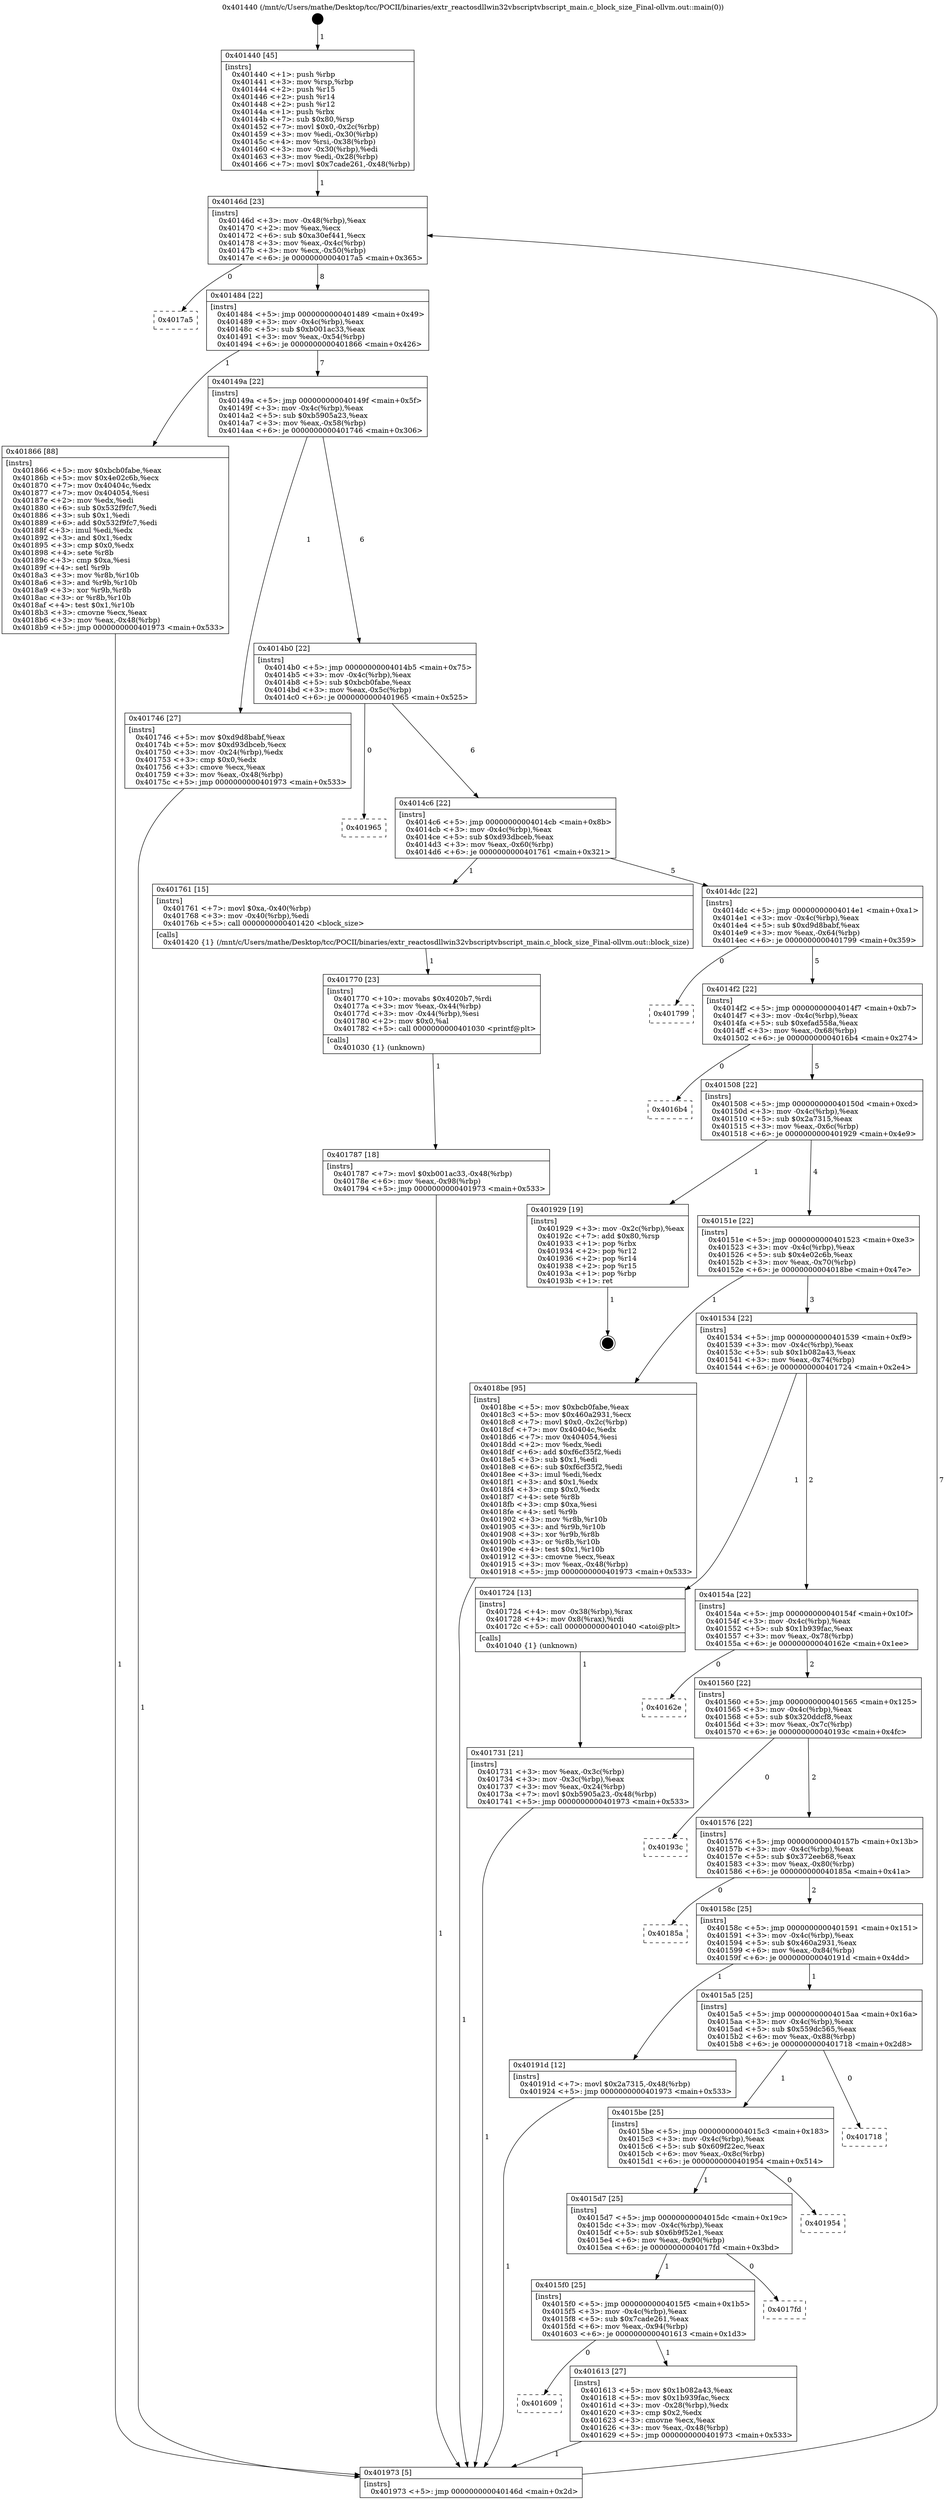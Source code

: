digraph "0x401440" {
  label = "0x401440 (/mnt/c/Users/mathe/Desktop/tcc/POCII/binaries/extr_reactosdllwin32vbscriptvbscript_main.c_block_size_Final-ollvm.out::main(0))"
  labelloc = "t"
  node[shape=record]

  Entry [label="",width=0.3,height=0.3,shape=circle,fillcolor=black,style=filled]
  "0x40146d" [label="{
     0x40146d [23]\l
     | [instrs]\l
     &nbsp;&nbsp;0x40146d \<+3\>: mov -0x48(%rbp),%eax\l
     &nbsp;&nbsp;0x401470 \<+2\>: mov %eax,%ecx\l
     &nbsp;&nbsp;0x401472 \<+6\>: sub $0xa30ef441,%ecx\l
     &nbsp;&nbsp;0x401478 \<+3\>: mov %eax,-0x4c(%rbp)\l
     &nbsp;&nbsp;0x40147b \<+3\>: mov %ecx,-0x50(%rbp)\l
     &nbsp;&nbsp;0x40147e \<+6\>: je 00000000004017a5 \<main+0x365\>\l
  }"]
  "0x4017a5" [label="{
     0x4017a5\l
  }", style=dashed]
  "0x401484" [label="{
     0x401484 [22]\l
     | [instrs]\l
     &nbsp;&nbsp;0x401484 \<+5\>: jmp 0000000000401489 \<main+0x49\>\l
     &nbsp;&nbsp;0x401489 \<+3\>: mov -0x4c(%rbp),%eax\l
     &nbsp;&nbsp;0x40148c \<+5\>: sub $0xb001ac33,%eax\l
     &nbsp;&nbsp;0x401491 \<+3\>: mov %eax,-0x54(%rbp)\l
     &nbsp;&nbsp;0x401494 \<+6\>: je 0000000000401866 \<main+0x426\>\l
  }"]
  Exit [label="",width=0.3,height=0.3,shape=circle,fillcolor=black,style=filled,peripheries=2]
  "0x401866" [label="{
     0x401866 [88]\l
     | [instrs]\l
     &nbsp;&nbsp;0x401866 \<+5\>: mov $0xbcb0fabe,%eax\l
     &nbsp;&nbsp;0x40186b \<+5\>: mov $0x4e02c6b,%ecx\l
     &nbsp;&nbsp;0x401870 \<+7\>: mov 0x40404c,%edx\l
     &nbsp;&nbsp;0x401877 \<+7\>: mov 0x404054,%esi\l
     &nbsp;&nbsp;0x40187e \<+2\>: mov %edx,%edi\l
     &nbsp;&nbsp;0x401880 \<+6\>: sub $0x532f9fc7,%edi\l
     &nbsp;&nbsp;0x401886 \<+3\>: sub $0x1,%edi\l
     &nbsp;&nbsp;0x401889 \<+6\>: add $0x532f9fc7,%edi\l
     &nbsp;&nbsp;0x40188f \<+3\>: imul %edi,%edx\l
     &nbsp;&nbsp;0x401892 \<+3\>: and $0x1,%edx\l
     &nbsp;&nbsp;0x401895 \<+3\>: cmp $0x0,%edx\l
     &nbsp;&nbsp;0x401898 \<+4\>: sete %r8b\l
     &nbsp;&nbsp;0x40189c \<+3\>: cmp $0xa,%esi\l
     &nbsp;&nbsp;0x40189f \<+4\>: setl %r9b\l
     &nbsp;&nbsp;0x4018a3 \<+3\>: mov %r8b,%r10b\l
     &nbsp;&nbsp;0x4018a6 \<+3\>: and %r9b,%r10b\l
     &nbsp;&nbsp;0x4018a9 \<+3\>: xor %r9b,%r8b\l
     &nbsp;&nbsp;0x4018ac \<+3\>: or %r8b,%r10b\l
     &nbsp;&nbsp;0x4018af \<+4\>: test $0x1,%r10b\l
     &nbsp;&nbsp;0x4018b3 \<+3\>: cmovne %ecx,%eax\l
     &nbsp;&nbsp;0x4018b6 \<+3\>: mov %eax,-0x48(%rbp)\l
     &nbsp;&nbsp;0x4018b9 \<+5\>: jmp 0000000000401973 \<main+0x533\>\l
  }"]
  "0x40149a" [label="{
     0x40149a [22]\l
     | [instrs]\l
     &nbsp;&nbsp;0x40149a \<+5\>: jmp 000000000040149f \<main+0x5f\>\l
     &nbsp;&nbsp;0x40149f \<+3\>: mov -0x4c(%rbp),%eax\l
     &nbsp;&nbsp;0x4014a2 \<+5\>: sub $0xb5905a23,%eax\l
     &nbsp;&nbsp;0x4014a7 \<+3\>: mov %eax,-0x58(%rbp)\l
     &nbsp;&nbsp;0x4014aa \<+6\>: je 0000000000401746 \<main+0x306\>\l
  }"]
  "0x401787" [label="{
     0x401787 [18]\l
     | [instrs]\l
     &nbsp;&nbsp;0x401787 \<+7\>: movl $0xb001ac33,-0x48(%rbp)\l
     &nbsp;&nbsp;0x40178e \<+6\>: mov %eax,-0x98(%rbp)\l
     &nbsp;&nbsp;0x401794 \<+5\>: jmp 0000000000401973 \<main+0x533\>\l
  }"]
  "0x401746" [label="{
     0x401746 [27]\l
     | [instrs]\l
     &nbsp;&nbsp;0x401746 \<+5\>: mov $0xd9d8babf,%eax\l
     &nbsp;&nbsp;0x40174b \<+5\>: mov $0xd93dbceb,%ecx\l
     &nbsp;&nbsp;0x401750 \<+3\>: mov -0x24(%rbp),%edx\l
     &nbsp;&nbsp;0x401753 \<+3\>: cmp $0x0,%edx\l
     &nbsp;&nbsp;0x401756 \<+3\>: cmove %ecx,%eax\l
     &nbsp;&nbsp;0x401759 \<+3\>: mov %eax,-0x48(%rbp)\l
     &nbsp;&nbsp;0x40175c \<+5\>: jmp 0000000000401973 \<main+0x533\>\l
  }"]
  "0x4014b0" [label="{
     0x4014b0 [22]\l
     | [instrs]\l
     &nbsp;&nbsp;0x4014b0 \<+5\>: jmp 00000000004014b5 \<main+0x75\>\l
     &nbsp;&nbsp;0x4014b5 \<+3\>: mov -0x4c(%rbp),%eax\l
     &nbsp;&nbsp;0x4014b8 \<+5\>: sub $0xbcb0fabe,%eax\l
     &nbsp;&nbsp;0x4014bd \<+3\>: mov %eax,-0x5c(%rbp)\l
     &nbsp;&nbsp;0x4014c0 \<+6\>: je 0000000000401965 \<main+0x525\>\l
  }"]
  "0x401770" [label="{
     0x401770 [23]\l
     | [instrs]\l
     &nbsp;&nbsp;0x401770 \<+10\>: movabs $0x4020b7,%rdi\l
     &nbsp;&nbsp;0x40177a \<+3\>: mov %eax,-0x44(%rbp)\l
     &nbsp;&nbsp;0x40177d \<+3\>: mov -0x44(%rbp),%esi\l
     &nbsp;&nbsp;0x401780 \<+2\>: mov $0x0,%al\l
     &nbsp;&nbsp;0x401782 \<+5\>: call 0000000000401030 \<printf@plt\>\l
     | [calls]\l
     &nbsp;&nbsp;0x401030 \{1\} (unknown)\l
  }"]
  "0x401965" [label="{
     0x401965\l
  }", style=dashed]
  "0x4014c6" [label="{
     0x4014c6 [22]\l
     | [instrs]\l
     &nbsp;&nbsp;0x4014c6 \<+5\>: jmp 00000000004014cb \<main+0x8b\>\l
     &nbsp;&nbsp;0x4014cb \<+3\>: mov -0x4c(%rbp),%eax\l
     &nbsp;&nbsp;0x4014ce \<+5\>: sub $0xd93dbceb,%eax\l
     &nbsp;&nbsp;0x4014d3 \<+3\>: mov %eax,-0x60(%rbp)\l
     &nbsp;&nbsp;0x4014d6 \<+6\>: je 0000000000401761 \<main+0x321\>\l
  }"]
  "0x401731" [label="{
     0x401731 [21]\l
     | [instrs]\l
     &nbsp;&nbsp;0x401731 \<+3\>: mov %eax,-0x3c(%rbp)\l
     &nbsp;&nbsp;0x401734 \<+3\>: mov -0x3c(%rbp),%eax\l
     &nbsp;&nbsp;0x401737 \<+3\>: mov %eax,-0x24(%rbp)\l
     &nbsp;&nbsp;0x40173a \<+7\>: movl $0xb5905a23,-0x48(%rbp)\l
     &nbsp;&nbsp;0x401741 \<+5\>: jmp 0000000000401973 \<main+0x533\>\l
  }"]
  "0x401761" [label="{
     0x401761 [15]\l
     | [instrs]\l
     &nbsp;&nbsp;0x401761 \<+7\>: movl $0xa,-0x40(%rbp)\l
     &nbsp;&nbsp;0x401768 \<+3\>: mov -0x40(%rbp),%edi\l
     &nbsp;&nbsp;0x40176b \<+5\>: call 0000000000401420 \<block_size\>\l
     | [calls]\l
     &nbsp;&nbsp;0x401420 \{1\} (/mnt/c/Users/mathe/Desktop/tcc/POCII/binaries/extr_reactosdllwin32vbscriptvbscript_main.c_block_size_Final-ollvm.out::block_size)\l
  }"]
  "0x4014dc" [label="{
     0x4014dc [22]\l
     | [instrs]\l
     &nbsp;&nbsp;0x4014dc \<+5\>: jmp 00000000004014e1 \<main+0xa1\>\l
     &nbsp;&nbsp;0x4014e1 \<+3\>: mov -0x4c(%rbp),%eax\l
     &nbsp;&nbsp;0x4014e4 \<+5\>: sub $0xd9d8babf,%eax\l
     &nbsp;&nbsp;0x4014e9 \<+3\>: mov %eax,-0x64(%rbp)\l
     &nbsp;&nbsp;0x4014ec \<+6\>: je 0000000000401799 \<main+0x359\>\l
  }"]
  "0x401440" [label="{
     0x401440 [45]\l
     | [instrs]\l
     &nbsp;&nbsp;0x401440 \<+1\>: push %rbp\l
     &nbsp;&nbsp;0x401441 \<+3\>: mov %rsp,%rbp\l
     &nbsp;&nbsp;0x401444 \<+2\>: push %r15\l
     &nbsp;&nbsp;0x401446 \<+2\>: push %r14\l
     &nbsp;&nbsp;0x401448 \<+2\>: push %r12\l
     &nbsp;&nbsp;0x40144a \<+1\>: push %rbx\l
     &nbsp;&nbsp;0x40144b \<+7\>: sub $0x80,%rsp\l
     &nbsp;&nbsp;0x401452 \<+7\>: movl $0x0,-0x2c(%rbp)\l
     &nbsp;&nbsp;0x401459 \<+3\>: mov %edi,-0x30(%rbp)\l
     &nbsp;&nbsp;0x40145c \<+4\>: mov %rsi,-0x38(%rbp)\l
     &nbsp;&nbsp;0x401460 \<+3\>: mov -0x30(%rbp),%edi\l
     &nbsp;&nbsp;0x401463 \<+3\>: mov %edi,-0x28(%rbp)\l
     &nbsp;&nbsp;0x401466 \<+7\>: movl $0x7cade261,-0x48(%rbp)\l
  }"]
  "0x401799" [label="{
     0x401799\l
  }", style=dashed]
  "0x4014f2" [label="{
     0x4014f2 [22]\l
     | [instrs]\l
     &nbsp;&nbsp;0x4014f2 \<+5\>: jmp 00000000004014f7 \<main+0xb7\>\l
     &nbsp;&nbsp;0x4014f7 \<+3\>: mov -0x4c(%rbp),%eax\l
     &nbsp;&nbsp;0x4014fa \<+5\>: sub $0xefad558a,%eax\l
     &nbsp;&nbsp;0x4014ff \<+3\>: mov %eax,-0x68(%rbp)\l
     &nbsp;&nbsp;0x401502 \<+6\>: je 00000000004016b4 \<main+0x274\>\l
  }"]
  "0x401973" [label="{
     0x401973 [5]\l
     | [instrs]\l
     &nbsp;&nbsp;0x401973 \<+5\>: jmp 000000000040146d \<main+0x2d\>\l
  }"]
  "0x4016b4" [label="{
     0x4016b4\l
  }", style=dashed]
  "0x401508" [label="{
     0x401508 [22]\l
     | [instrs]\l
     &nbsp;&nbsp;0x401508 \<+5\>: jmp 000000000040150d \<main+0xcd\>\l
     &nbsp;&nbsp;0x40150d \<+3\>: mov -0x4c(%rbp),%eax\l
     &nbsp;&nbsp;0x401510 \<+5\>: sub $0x2a7315,%eax\l
     &nbsp;&nbsp;0x401515 \<+3\>: mov %eax,-0x6c(%rbp)\l
     &nbsp;&nbsp;0x401518 \<+6\>: je 0000000000401929 \<main+0x4e9\>\l
  }"]
  "0x401609" [label="{
     0x401609\l
  }", style=dashed]
  "0x401929" [label="{
     0x401929 [19]\l
     | [instrs]\l
     &nbsp;&nbsp;0x401929 \<+3\>: mov -0x2c(%rbp),%eax\l
     &nbsp;&nbsp;0x40192c \<+7\>: add $0x80,%rsp\l
     &nbsp;&nbsp;0x401933 \<+1\>: pop %rbx\l
     &nbsp;&nbsp;0x401934 \<+2\>: pop %r12\l
     &nbsp;&nbsp;0x401936 \<+2\>: pop %r14\l
     &nbsp;&nbsp;0x401938 \<+2\>: pop %r15\l
     &nbsp;&nbsp;0x40193a \<+1\>: pop %rbp\l
     &nbsp;&nbsp;0x40193b \<+1\>: ret\l
  }"]
  "0x40151e" [label="{
     0x40151e [22]\l
     | [instrs]\l
     &nbsp;&nbsp;0x40151e \<+5\>: jmp 0000000000401523 \<main+0xe3\>\l
     &nbsp;&nbsp;0x401523 \<+3\>: mov -0x4c(%rbp),%eax\l
     &nbsp;&nbsp;0x401526 \<+5\>: sub $0x4e02c6b,%eax\l
     &nbsp;&nbsp;0x40152b \<+3\>: mov %eax,-0x70(%rbp)\l
     &nbsp;&nbsp;0x40152e \<+6\>: je 00000000004018be \<main+0x47e\>\l
  }"]
  "0x401613" [label="{
     0x401613 [27]\l
     | [instrs]\l
     &nbsp;&nbsp;0x401613 \<+5\>: mov $0x1b082a43,%eax\l
     &nbsp;&nbsp;0x401618 \<+5\>: mov $0x1b939fac,%ecx\l
     &nbsp;&nbsp;0x40161d \<+3\>: mov -0x28(%rbp),%edx\l
     &nbsp;&nbsp;0x401620 \<+3\>: cmp $0x2,%edx\l
     &nbsp;&nbsp;0x401623 \<+3\>: cmovne %ecx,%eax\l
     &nbsp;&nbsp;0x401626 \<+3\>: mov %eax,-0x48(%rbp)\l
     &nbsp;&nbsp;0x401629 \<+5\>: jmp 0000000000401973 \<main+0x533\>\l
  }"]
  "0x4018be" [label="{
     0x4018be [95]\l
     | [instrs]\l
     &nbsp;&nbsp;0x4018be \<+5\>: mov $0xbcb0fabe,%eax\l
     &nbsp;&nbsp;0x4018c3 \<+5\>: mov $0x460a2931,%ecx\l
     &nbsp;&nbsp;0x4018c8 \<+7\>: movl $0x0,-0x2c(%rbp)\l
     &nbsp;&nbsp;0x4018cf \<+7\>: mov 0x40404c,%edx\l
     &nbsp;&nbsp;0x4018d6 \<+7\>: mov 0x404054,%esi\l
     &nbsp;&nbsp;0x4018dd \<+2\>: mov %edx,%edi\l
     &nbsp;&nbsp;0x4018df \<+6\>: add $0xf6cf35f2,%edi\l
     &nbsp;&nbsp;0x4018e5 \<+3\>: sub $0x1,%edi\l
     &nbsp;&nbsp;0x4018e8 \<+6\>: sub $0xf6cf35f2,%edi\l
     &nbsp;&nbsp;0x4018ee \<+3\>: imul %edi,%edx\l
     &nbsp;&nbsp;0x4018f1 \<+3\>: and $0x1,%edx\l
     &nbsp;&nbsp;0x4018f4 \<+3\>: cmp $0x0,%edx\l
     &nbsp;&nbsp;0x4018f7 \<+4\>: sete %r8b\l
     &nbsp;&nbsp;0x4018fb \<+3\>: cmp $0xa,%esi\l
     &nbsp;&nbsp;0x4018fe \<+4\>: setl %r9b\l
     &nbsp;&nbsp;0x401902 \<+3\>: mov %r8b,%r10b\l
     &nbsp;&nbsp;0x401905 \<+3\>: and %r9b,%r10b\l
     &nbsp;&nbsp;0x401908 \<+3\>: xor %r9b,%r8b\l
     &nbsp;&nbsp;0x40190b \<+3\>: or %r8b,%r10b\l
     &nbsp;&nbsp;0x40190e \<+4\>: test $0x1,%r10b\l
     &nbsp;&nbsp;0x401912 \<+3\>: cmovne %ecx,%eax\l
     &nbsp;&nbsp;0x401915 \<+3\>: mov %eax,-0x48(%rbp)\l
     &nbsp;&nbsp;0x401918 \<+5\>: jmp 0000000000401973 \<main+0x533\>\l
  }"]
  "0x401534" [label="{
     0x401534 [22]\l
     | [instrs]\l
     &nbsp;&nbsp;0x401534 \<+5\>: jmp 0000000000401539 \<main+0xf9\>\l
     &nbsp;&nbsp;0x401539 \<+3\>: mov -0x4c(%rbp),%eax\l
     &nbsp;&nbsp;0x40153c \<+5\>: sub $0x1b082a43,%eax\l
     &nbsp;&nbsp;0x401541 \<+3\>: mov %eax,-0x74(%rbp)\l
     &nbsp;&nbsp;0x401544 \<+6\>: je 0000000000401724 \<main+0x2e4\>\l
  }"]
  "0x4015f0" [label="{
     0x4015f0 [25]\l
     | [instrs]\l
     &nbsp;&nbsp;0x4015f0 \<+5\>: jmp 00000000004015f5 \<main+0x1b5\>\l
     &nbsp;&nbsp;0x4015f5 \<+3\>: mov -0x4c(%rbp),%eax\l
     &nbsp;&nbsp;0x4015f8 \<+5\>: sub $0x7cade261,%eax\l
     &nbsp;&nbsp;0x4015fd \<+6\>: mov %eax,-0x94(%rbp)\l
     &nbsp;&nbsp;0x401603 \<+6\>: je 0000000000401613 \<main+0x1d3\>\l
  }"]
  "0x401724" [label="{
     0x401724 [13]\l
     | [instrs]\l
     &nbsp;&nbsp;0x401724 \<+4\>: mov -0x38(%rbp),%rax\l
     &nbsp;&nbsp;0x401728 \<+4\>: mov 0x8(%rax),%rdi\l
     &nbsp;&nbsp;0x40172c \<+5\>: call 0000000000401040 \<atoi@plt\>\l
     | [calls]\l
     &nbsp;&nbsp;0x401040 \{1\} (unknown)\l
  }"]
  "0x40154a" [label="{
     0x40154a [22]\l
     | [instrs]\l
     &nbsp;&nbsp;0x40154a \<+5\>: jmp 000000000040154f \<main+0x10f\>\l
     &nbsp;&nbsp;0x40154f \<+3\>: mov -0x4c(%rbp),%eax\l
     &nbsp;&nbsp;0x401552 \<+5\>: sub $0x1b939fac,%eax\l
     &nbsp;&nbsp;0x401557 \<+3\>: mov %eax,-0x78(%rbp)\l
     &nbsp;&nbsp;0x40155a \<+6\>: je 000000000040162e \<main+0x1ee\>\l
  }"]
  "0x4017fd" [label="{
     0x4017fd\l
  }", style=dashed]
  "0x40162e" [label="{
     0x40162e\l
  }", style=dashed]
  "0x401560" [label="{
     0x401560 [22]\l
     | [instrs]\l
     &nbsp;&nbsp;0x401560 \<+5\>: jmp 0000000000401565 \<main+0x125\>\l
     &nbsp;&nbsp;0x401565 \<+3\>: mov -0x4c(%rbp),%eax\l
     &nbsp;&nbsp;0x401568 \<+5\>: sub $0x320ddcf8,%eax\l
     &nbsp;&nbsp;0x40156d \<+3\>: mov %eax,-0x7c(%rbp)\l
     &nbsp;&nbsp;0x401570 \<+6\>: je 000000000040193c \<main+0x4fc\>\l
  }"]
  "0x4015d7" [label="{
     0x4015d7 [25]\l
     | [instrs]\l
     &nbsp;&nbsp;0x4015d7 \<+5\>: jmp 00000000004015dc \<main+0x19c\>\l
     &nbsp;&nbsp;0x4015dc \<+3\>: mov -0x4c(%rbp),%eax\l
     &nbsp;&nbsp;0x4015df \<+5\>: sub $0x6b9f52e1,%eax\l
     &nbsp;&nbsp;0x4015e4 \<+6\>: mov %eax,-0x90(%rbp)\l
     &nbsp;&nbsp;0x4015ea \<+6\>: je 00000000004017fd \<main+0x3bd\>\l
  }"]
  "0x40193c" [label="{
     0x40193c\l
  }", style=dashed]
  "0x401576" [label="{
     0x401576 [22]\l
     | [instrs]\l
     &nbsp;&nbsp;0x401576 \<+5\>: jmp 000000000040157b \<main+0x13b\>\l
     &nbsp;&nbsp;0x40157b \<+3\>: mov -0x4c(%rbp),%eax\l
     &nbsp;&nbsp;0x40157e \<+5\>: sub $0x372eeb68,%eax\l
     &nbsp;&nbsp;0x401583 \<+3\>: mov %eax,-0x80(%rbp)\l
     &nbsp;&nbsp;0x401586 \<+6\>: je 000000000040185a \<main+0x41a\>\l
  }"]
  "0x401954" [label="{
     0x401954\l
  }", style=dashed]
  "0x40185a" [label="{
     0x40185a\l
  }", style=dashed]
  "0x40158c" [label="{
     0x40158c [25]\l
     | [instrs]\l
     &nbsp;&nbsp;0x40158c \<+5\>: jmp 0000000000401591 \<main+0x151\>\l
     &nbsp;&nbsp;0x401591 \<+3\>: mov -0x4c(%rbp),%eax\l
     &nbsp;&nbsp;0x401594 \<+5\>: sub $0x460a2931,%eax\l
     &nbsp;&nbsp;0x401599 \<+6\>: mov %eax,-0x84(%rbp)\l
     &nbsp;&nbsp;0x40159f \<+6\>: je 000000000040191d \<main+0x4dd\>\l
  }"]
  "0x4015be" [label="{
     0x4015be [25]\l
     | [instrs]\l
     &nbsp;&nbsp;0x4015be \<+5\>: jmp 00000000004015c3 \<main+0x183\>\l
     &nbsp;&nbsp;0x4015c3 \<+3\>: mov -0x4c(%rbp),%eax\l
     &nbsp;&nbsp;0x4015c6 \<+5\>: sub $0x609f22ec,%eax\l
     &nbsp;&nbsp;0x4015cb \<+6\>: mov %eax,-0x8c(%rbp)\l
     &nbsp;&nbsp;0x4015d1 \<+6\>: je 0000000000401954 \<main+0x514\>\l
  }"]
  "0x40191d" [label="{
     0x40191d [12]\l
     | [instrs]\l
     &nbsp;&nbsp;0x40191d \<+7\>: movl $0x2a7315,-0x48(%rbp)\l
     &nbsp;&nbsp;0x401924 \<+5\>: jmp 0000000000401973 \<main+0x533\>\l
  }"]
  "0x4015a5" [label="{
     0x4015a5 [25]\l
     | [instrs]\l
     &nbsp;&nbsp;0x4015a5 \<+5\>: jmp 00000000004015aa \<main+0x16a\>\l
     &nbsp;&nbsp;0x4015aa \<+3\>: mov -0x4c(%rbp),%eax\l
     &nbsp;&nbsp;0x4015ad \<+5\>: sub $0x559dc565,%eax\l
     &nbsp;&nbsp;0x4015b2 \<+6\>: mov %eax,-0x88(%rbp)\l
     &nbsp;&nbsp;0x4015b8 \<+6\>: je 0000000000401718 \<main+0x2d8\>\l
  }"]
  "0x401718" [label="{
     0x401718\l
  }", style=dashed]
  Entry -> "0x401440" [label=" 1"]
  "0x40146d" -> "0x4017a5" [label=" 0"]
  "0x40146d" -> "0x401484" [label=" 8"]
  "0x401929" -> Exit [label=" 1"]
  "0x401484" -> "0x401866" [label=" 1"]
  "0x401484" -> "0x40149a" [label=" 7"]
  "0x40191d" -> "0x401973" [label=" 1"]
  "0x40149a" -> "0x401746" [label=" 1"]
  "0x40149a" -> "0x4014b0" [label=" 6"]
  "0x4018be" -> "0x401973" [label=" 1"]
  "0x4014b0" -> "0x401965" [label=" 0"]
  "0x4014b0" -> "0x4014c6" [label=" 6"]
  "0x401866" -> "0x401973" [label=" 1"]
  "0x4014c6" -> "0x401761" [label=" 1"]
  "0x4014c6" -> "0x4014dc" [label=" 5"]
  "0x401787" -> "0x401973" [label=" 1"]
  "0x4014dc" -> "0x401799" [label=" 0"]
  "0x4014dc" -> "0x4014f2" [label=" 5"]
  "0x401770" -> "0x401787" [label=" 1"]
  "0x4014f2" -> "0x4016b4" [label=" 0"]
  "0x4014f2" -> "0x401508" [label=" 5"]
  "0x401761" -> "0x401770" [label=" 1"]
  "0x401508" -> "0x401929" [label=" 1"]
  "0x401508" -> "0x40151e" [label=" 4"]
  "0x401746" -> "0x401973" [label=" 1"]
  "0x40151e" -> "0x4018be" [label=" 1"]
  "0x40151e" -> "0x401534" [label=" 3"]
  "0x401731" -> "0x401973" [label=" 1"]
  "0x401534" -> "0x401724" [label=" 1"]
  "0x401534" -> "0x40154a" [label=" 2"]
  "0x401973" -> "0x40146d" [label=" 7"]
  "0x40154a" -> "0x40162e" [label=" 0"]
  "0x40154a" -> "0x401560" [label=" 2"]
  "0x401440" -> "0x40146d" [label=" 1"]
  "0x401560" -> "0x40193c" [label=" 0"]
  "0x401560" -> "0x401576" [label=" 2"]
  "0x4015f0" -> "0x401609" [label=" 0"]
  "0x401576" -> "0x40185a" [label=" 0"]
  "0x401576" -> "0x40158c" [label=" 2"]
  "0x4015f0" -> "0x401613" [label=" 1"]
  "0x40158c" -> "0x40191d" [label=" 1"]
  "0x40158c" -> "0x4015a5" [label=" 1"]
  "0x4015d7" -> "0x4015f0" [label=" 1"]
  "0x4015a5" -> "0x401718" [label=" 0"]
  "0x4015a5" -> "0x4015be" [label=" 1"]
  "0x401724" -> "0x401731" [label=" 1"]
  "0x4015be" -> "0x401954" [label=" 0"]
  "0x4015be" -> "0x4015d7" [label=" 1"]
  "0x401613" -> "0x401973" [label=" 1"]
  "0x4015d7" -> "0x4017fd" [label=" 0"]
}
